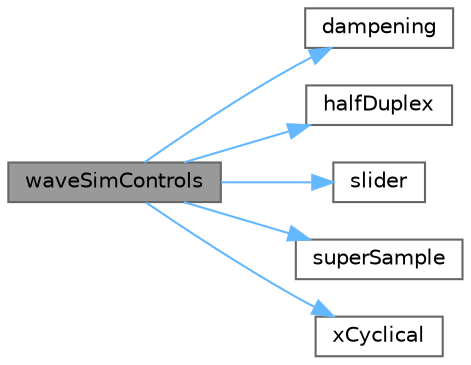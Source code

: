 digraph "waveSimControls"
{
 // INTERACTIVE_SVG=YES
 // LATEX_PDF_SIZE
  bgcolor="transparent";
  edge [fontname=Helvetica,fontsize=10,labelfontname=Helvetica,labelfontsize=10];
  node [fontname=Helvetica,fontsize=10,shape=box,height=0.2,width=0.4];
  rankdir="LR";
  Node1 [id="Node000001",label="waveSimControls",height=0.2,width=0.4,color="gray40", fillcolor="grey60", style="filled", fontcolor="black",tooltip=" "];
  Node1 -> Node2 [id="edge1_Node000001_Node000002",color="steelblue1",style="solid",tooltip=" "];
  Node2 [id="Node000002",label="dampening",height=0.2,width=0.4,color="grey40", fillcolor="white", style="filled",URL="$d8/d78/examples_2_wave_2wave_8h_aa7d6eb4e4f91328bcee5e19a6a76ee4e.html#aa7d6eb4e4f91328bcee5e19a6a76ee4e",tooltip=" "];
  Node1 -> Node3 [id="edge2_Node000001_Node000003",color="steelblue1",style="solid",tooltip=" "];
  Node3 [id="Node000003",label="halfDuplex",height=0.2,width=0.4,color="grey40", fillcolor="white", style="filled",URL="$d8/d78/examples_2_wave_2wave_8h_a59bd4956b290ca419c035740016664d4.html#a59bd4956b290ca419c035740016664d4",tooltip=" "];
  Node1 -> Node4 [id="edge3_Node000001_Node000004",color="steelblue1",style="solid",tooltip=" "];
  Node4 [id="Node000004",label="slider",height=0.2,width=0.4,color="grey40", fillcolor="white", style="filled",URL="$d8/d78/examples_2_wave_2wave_8h_a158d39a9e3154e76a27c891bfc9ecd29.html#a158d39a9e3154e76a27c891bfc9ecd29",tooltip=" "];
  Node1 -> Node5 [id="edge4_Node000001_Node000005",color="steelblue1",style="solid",tooltip=" "];
  Node5 [id="Node000005",label="superSample",height=0.2,width=0.4,color="grey40", fillcolor="white", style="filled",URL="$d8/d78/examples_2_wave_2wave_8h_aa9be298a86379d387b10e37b53bc3e3d.html#aa9be298a86379d387b10e37b53bc3e3d",tooltip=" "];
  Node1 -> Node6 [id="edge5_Node000001_Node000006",color="steelblue1",style="solid",tooltip=" "];
  Node6 [id="Node000006",label="xCyclical",height=0.2,width=0.4,color="grey40", fillcolor="white", style="filled",URL="$d5/d94/_wave2d_8h_a7e65311e6ea71eef029422a1873b9c79.html#a7e65311e6ea71eef029422a1873b9c79",tooltip=" "];
}

